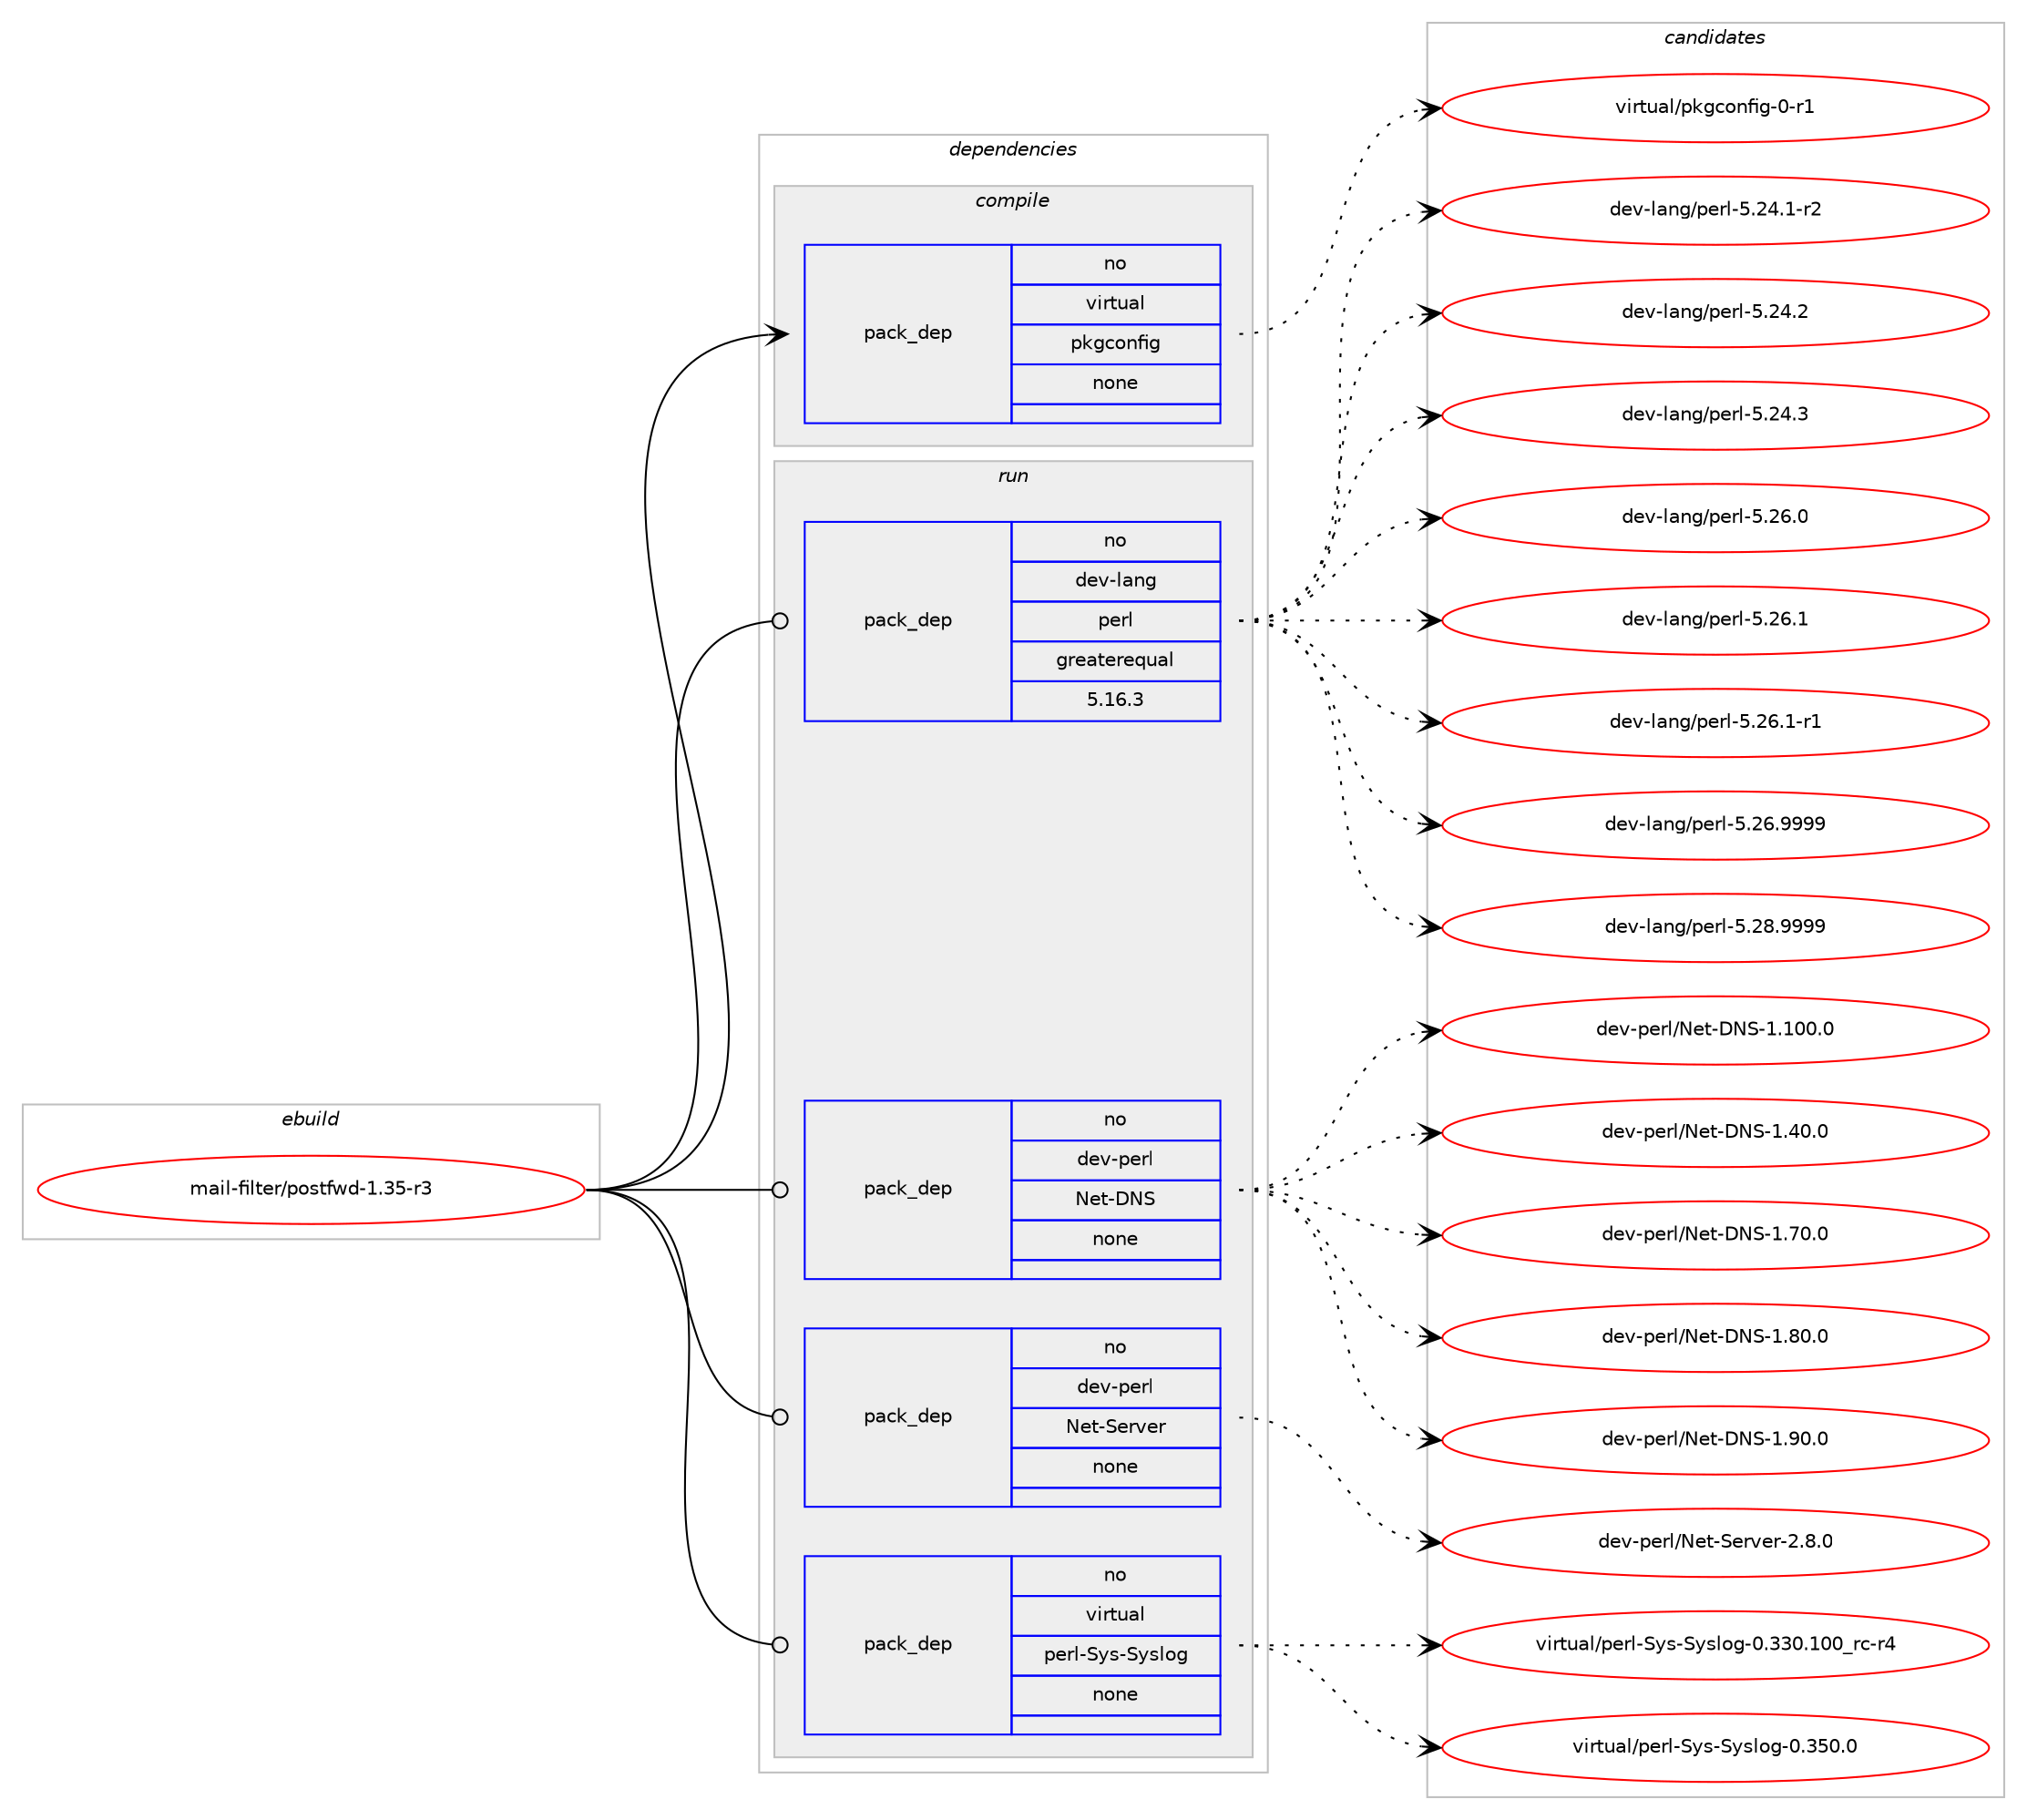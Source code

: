 digraph prolog {

# *************
# Graph options
# *************

newrank=true;
concentrate=true;
compound=true;
graph [rankdir=LR,fontname=Helvetica,fontsize=10,ranksep=1.5];#, ranksep=2.5, nodesep=0.2];
edge  [arrowhead=vee];
node  [fontname=Helvetica,fontsize=10];

# **********
# The ebuild
# **********

subgraph cluster_leftcol {
color=gray;
rank=same;
label=<<i>ebuild</i>>;
id [label="mail-filter/postfwd-1.35-r3", color=red, width=4, href="../mail-filter/postfwd-1.35-r3.svg"];
}

# ****************
# The dependencies
# ****************

subgraph cluster_midcol {
color=gray;
label=<<i>dependencies</i>>;
subgraph cluster_compile {
fillcolor="#eeeeee";
style=filled;
label=<<i>compile</i>>;
subgraph pack252197 {
dependency342981 [label=<<TABLE BORDER="0" CELLBORDER="1" CELLSPACING="0" CELLPADDING="4" WIDTH="220"><TR><TD ROWSPAN="6" CELLPADDING="30">pack_dep</TD></TR><TR><TD WIDTH="110">no</TD></TR><TR><TD>virtual</TD></TR><TR><TD>pkgconfig</TD></TR><TR><TD>none</TD></TR><TR><TD></TD></TR></TABLE>>, shape=none, color=blue];
}
id:e -> dependency342981:w [weight=20,style="solid",arrowhead="vee"];
}
subgraph cluster_compileandrun {
fillcolor="#eeeeee";
style=filled;
label=<<i>compile and run</i>>;
}
subgraph cluster_run {
fillcolor="#eeeeee";
style=filled;
label=<<i>run</i>>;
subgraph pack252198 {
dependency342982 [label=<<TABLE BORDER="0" CELLBORDER="1" CELLSPACING="0" CELLPADDING="4" WIDTH="220"><TR><TD ROWSPAN="6" CELLPADDING="30">pack_dep</TD></TR><TR><TD WIDTH="110">no</TD></TR><TR><TD>dev-lang</TD></TR><TR><TD>perl</TD></TR><TR><TD>greaterequal</TD></TR><TR><TD>5.16.3</TD></TR></TABLE>>, shape=none, color=blue];
}
id:e -> dependency342982:w [weight=20,style="solid",arrowhead="odot"];
subgraph pack252199 {
dependency342983 [label=<<TABLE BORDER="0" CELLBORDER="1" CELLSPACING="0" CELLPADDING="4" WIDTH="220"><TR><TD ROWSPAN="6" CELLPADDING="30">pack_dep</TD></TR><TR><TD WIDTH="110">no</TD></TR><TR><TD>dev-perl</TD></TR><TR><TD>Net-DNS</TD></TR><TR><TD>none</TD></TR><TR><TD></TD></TR></TABLE>>, shape=none, color=blue];
}
id:e -> dependency342983:w [weight=20,style="solid",arrowhead="odot"];
subgraph pack252200 {
dependency342984 [label=<<TABLE BORDER="0" CELLBORDER="1" CELLSPACING="0" CELLPADDING="4" WIDTH="220"><TR><TD ROWSPAN="6" CELLPADDING="30">pack_dep</TD></TR><TR><TD WIDTH="110">no</TD></TR><TR><TD>dev-perl</TD></TR><TR><TD>Net-Server</TD></TR><TR><TD>none</TD></TR><TR><TD></TD></TR></TABLE>>, shape=none, color=blue];
}
id:e -> dependency342984:w [weight=20,style="solid",arrowhead="odot"];
subgraph pack252201 {
dependency342985 [label=<<TABLE BORDER="0" CELLBORDER="1" CELLSPACING="0" CELLPADDING="4" WIDTH="220"><TR><TD ROWSPAN="6" CELLPADDING="30">pack_dep</TD></TR><TR><TD WIDTH="110">no</TD></TR><TR><TD>virtual</TD></TR><TR><TD>perl-Sys-Syslog</TD></TR><TR><TD>none</TD></TR><TR><TD></TD></TR></TABLE>>, shape=none, color=blue];
}
id:e -> dependency342985:w [weight=20,style="solid",arrowhead="odot"];
}
}

# **************
# The candidates
# **************

subgraph cluster_choices {
rank=same;
color=gray;
label=<<i>candidates</i>>;

subgraph choice252197 {
color=black;
nodesep=1;
choice11810511411611797108471121071039911111010210510345484511449 [label="virtual/pkgconfig-0-r1", color=red, width=4,href="../virtual/pkgconfig-0-r1.svg"];
dependency342981:e -> choice11810511411611797108471121071039911111010210510345484511449:w [style=dotted,weight="100"];
}
subgraph choice252198 {
color=black;
nodesep=1;
choice100101118451089711010347112101114108455346505246494511450 [label="dev-lang/perl-5.24.1-r2", color=red, width=4,href="../dev-lang/perl-5.24.1-r2.svg"];
choice10010111845108971101034711210111410845534650524650 [label="dev-lang/perl-5.24.2", color=red, width=4,href="../dev-lang/perl-5.24.2.svg"];
choice10010111845108971101034711210111410845534650524651 [label="dev-lang/perl-5.24.3", color=red, width=4,href="../dev-lang/perl-5.24.3.svg"];
choice10010111845108971101034711210111410845534650544648 [label="dev-lang/perl-5.26.0", color=red, width=4,href="../dev-lang/perl-5.26.0.svg"];
choice10010111845108971101034711210111410845534650544649 [label="dev-lang/perl-5.26.1", color=red, width=4,href="../dev-lang/perl-5.26.1.svg"];
choice100101118451089711010347112101114108455346505446494511449 [label="dev-lang/perl-5.26.1-r1", color=red, width=4,href="../dev-lang/perl-5.26.1-r1.svg"];
choice10010111845108971101034711210111410845534650544657575757 [label="dev-lang/perl-5.26.9999", color=red, width=4,href="../dev-lang/perl-5.26.9999.svg"];
choice10010111845108971101034711210111410845534650564657575757 [label="dev-lang/perl-5.28.9999", color=red, width=4,href="../dev-lang/perl-5.28.9999.svg"];
dependency342982:e -> choice100101118451089711010347112101114108455346505246494511450:w [style=dotted,weight="100"];
dependency342982:e -> choice10010111845108971101034711210111410845534650524650:w [style=dotted,weight="100"];
dependency342982:e -> choice10010111845108971101034711210111410845534650524651:w [style=dotted,weight="100"];
dependency342982:e -> choice10010111845108971101034711210111410845534650544648:w [style=dotted,weight="100"];
dependency342982:e -> choice10010111845108971101034711210111410845534650544649:w [style=dotted,weight="100"];
dependency342982:e -> choice100101118451089711010347112101114108455346505446494511449:w [style=dotted,weight="100"];
dependency342982:e -> choice10010111845108971101034711210111410845534650544657575757:w [style=dotted,weight="100"];
dependency342982:e -> choice10010111845108971101034711210111410845534650564657575757:w [style=dotted,weight="100"];
}
subgraph choice252199 {
color=black;
nodesep=1;
choice100101118451121011141084778101116456878834549464948484648 [label="dev-perl/Net-DNS-1.100.0", color=red, width=4,href="../dev-perl/Net-DNS-1.100.0.svg"];
choice1001011184511210111410847781011164568788345494652484648 [label="dev-perl/Net-DNS-1.40.0", color=red, width=4,href="../dev-perl/Net-DNS-1.40.0.svg"];
choice1001011184511210111410847781011164568788345494655484648 [label="dev-perl/Net-DNS-1.70.0", color=red, width=4,href="../dev-perl/Net-DNS-1.70.0.svg"];
choice1001011184511210111410847781011164568788345494656484648 [label="dev-perl/Net-DNS-1.80.0", color=red, width=4,href="../dev-perl/Net-DNS-1.80.0.svg"];
choice1001011184511210111410847781011164568788345494657484648 [label="dev-perl/Net-DNS-1.90.0", color=red, width=4,href="../dev-perl/Net-DNS-1.90.0.svg"];
dependency342983:e -> choice100101118451121011141084778101116456878834549464948484648:w [style=dotted,weight="100"];
dependency342983:e -> choice1001011184511210111410847781011164568788345494652484648:w [style=dotted,weight="100"];
dependency342983:e -> choice1001011184511210111410847781011164568788345494655484648:w [style=dotted,weight="100"];
dependency342983:e -> choice1001011184511210111410847781011164568788345494656484648:w [style=dotted,weight="100"];
dependency342983:e -> choice1001011184511210111410847781011164568788345494657484648:w [style=dotted,weight="100"];
}
subgraph choice252200 {
color=black;
nodesep=1;
choice1001011184511210111410847781011164583101114118101114455046564648 [label="dev-perl/Net-Server-2.8.0", color=red, width=4,href="../dev-perl/Net-Server-2.8.0.svg"];
dependency342984:e -> choice1001011184511210111410847781011164583101114118101114455046564648:w [style=dotted,weight="100"];
}
subgraph choice252201 {
color=black;
nodesep=1;
choice1181051141161179710847112101114108458312111545831211151081111034548465151484649484895114994511452 [label="virtual/perl-Sys-Syslog-0.330.100_rc-r4", color=red, width=4,href="../virtual/perl-Sys-Syslog-0.330.100_rc-r4.svg"];
choice1181051141161179710847112101114108458312111545831211151081111034548465153484648 [label="virtual/perl-Sys-Syslog-0.350.0", color=red, width=4,href="../virtual/perl-Sys-Syslog-0.350.0.svg"];
dependency342985:e -> choice1181051141161179710847112101114108458312111545831211151081111034548465151484649484895114994511452:w [style=dotted,weight="100"];
dependency342985:e -> choice1181051141161179710847112101114108458312111545831211151081111034548465153484648:w [style=dotted,weight="100"];
}
}

}
